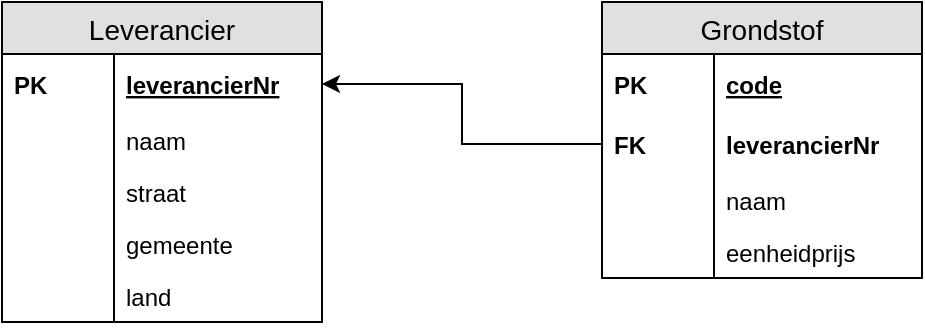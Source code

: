 <mxfile version="12.1.0" type="device" pages="1"><diagram id="USRimvOv3lP4tVwgqeB9" name="Page-1"><mxGraphModel dx="975" dy="716" grid="1" gridSize="10" guides="1" tooltips="1" connect="1" arrows="1" fold="1" page="1" pageScale="1" pageWidth="850" pageHeight="1100" math="0" shadow="0"><root><mxCell id="0"/><mxCell id="1" parent="0"/><mxCell id="BrpdMpULFXlh7TWFluzC-26" value="Leverancier" style="swimlane;fontStyle=0;childLayout=stackLayout;horizontal=1;startSize=26;fillColor=#e0e0e0;horizontalStack=0;resizeParent=1;resizeParentMax=0;resizeLast=0;collapsible=1;marginBottom=0;swimlaneFillColor=#ffffff;align=center;fontSize=14;" parent="1" vertex="1"><mxGeometry x="90" y="260" width="160" height="160" as="geometry"/></mxCell><mxCell id="BrpdMpULFXlh7TWFluzC-27" value="leverancierNr" style="shape=partialRectangle;top=0;left=0;right=0;bottom=0;align=left;verticalAlign=middle;fillColor=none;spacingLeft=60;spacingRight=4;overflow=hidden;rotatable=0;points=[[0,0.5],[1,0.5]];portConstraint=eastwest;dropTarget=0;fontStyle=5;fontSize=12;" parent="BrpdMpULFXlh7TWFluzC-26" vertex="1"><mxGeometry y="26" width="160" height="30" as="geometry"/></mxCell><mxCell id="BrpdMpULFXlh7TWFluzC-28" value="PK" style="shape=partialRectangle;fontStyle=1;top=0;left=0;bottom=0;fillColor=none;align=left;verticalAlign=middle;spacingLeft=4;spacingRight=4;overflow=hidden;rotatable=0;points=[];portConstraint=eastwest;part=1;fontSize=12;" parent="BrpdMpULFXlh7TWFluzC-27" vertex="1" connectable="0"><mxGeometry width="56" height="30" as="geometry"/></mxCell><mxCell id="BrpdMpULFXlh7TWFluzC-31" value="naam" style="shape=partialRectangle;top=0;left=0;right=0;bottom=0;align=left;verticalAlign=top;fillColor=none;spacingLeft=60;spacingRight=4;overflow=hidden;rotatable=0;points=[[0,0.5],[1,0.5]];portConstraint=eastwest;dropTarget=0;fontSize=12;" parent="BrpdMpULFXlh7TWFluzC-26" vertex="1"><mxGeometry y="56" width="160" height="26" as="geometry"/></mxCell><mxCell id="BrpdMpULFXlh7TWFluzC-32" value="" style="shape=partialRectangle;top=0;left=0;bottom=0;fillColor=none;align=left;verticalAlign=top;spacingLeft=4;spacingRight=4;overflow=hidden;rotatable=0;points=[];portConstraint=eastwest;part=1;fontSize=12;" parent="BrpdMpULFXlh7TWFluzC-31" vertex="1" connectable="0"><mxGeometry width="56" height="26" as="geometry"/></mxCell><mxCell id="BrpdMpULFXlh7TWFluzC-33" value="straat" style="shape=partialRectangle;top=0;left=0;right=0;bottom=0;align=left;verticalAlign=top;fillColor=none;spacingLeft=60;spacingRight=4;overflow=hidden;rotatable=0;points=[[0,0.5],[1,0.5]];portConstraint=eastwest;dropTarget=0;fontSize=12;" parent="BrpdMpULFXlh7TWFluzC-26" vertex="1"><mxGeometry y="82" width="160" height="26" as="geometry"/></mxCell><mxCell id="BrpdMpULFXlh7TWFluzC-34" value="" style="shape=partialRectangle;top=0;left=0;bottom=0;fillColor=none;align=left;verticalAlign=top;spacingLeft=4;spacingRight=4;overflow=hidden;rotatable=0;points=[];portConstraint=eastwest;part=1;fontSize=12;" parent="BrpdMpULFXlh7TWFluzC-33" vertex="1" connectable="0"><mxGeometry width="56" height="26" as="geometry"/></mxCell><mxCell id="BrpdMpULFXlh7TWFluzC-35" value="gemeente" style="shape=partialRectangle;top=0;left=0;right=0;bottom=0;align=left;verticalAlign=top;fillColor=none;spacingLeft=60;spacingRight=4;overflow=hidden;rotatable=0;points=[[0,0.5],[1,0.5]];portConstraint=eastwest;dropTarget=0;fontSize=12;" parent="BrpdMpULFXlh7TWFluzC-26" vertex="1"><mxGeometry y="108" width="160" height="26" as="geometry"/></mxCell><mxCell id="BrpdMpULFXlh7TWFluzC-36" value="" style="shape=partialRectangle;top=0;left=0;bottom=0;fillColor=none;align=left;verticalAlign=top;spacingLeft=4;spacingRight=4;overflow=hidden;rotatable=0;points=[];portConstraint=eastwest;part=1;fontSize=12;" parent="BrpdMpULFXlh7TWFluzC-35" vertex="1" connectable="0"><mxGeometry width="56" height="26" as="geometry"/></mxCell><mxCell id="BrpdMpULFXlh7TWFluzC-37" value="land" style="shape=partialRectangle;top=0;left=0;right=0;bottom=0;align=left;verticalAlign=top;fillColor=none;spacingLeft=60;spacingRight=4;overflow=hidden;rotatable=0;points=[[0,0.5],[1,0.5]];portConstraint=eastwest;dropTarget=0;fontSize=12;" parent="BrpdMpULFXlh7TWFluzC-26" vertex="1"><mxGeometry y="134" width="160" height="26" as="geometry"/></mxCell><mxCell id="BrpdMpULFXlh7TWFluzC-38" value="" style="shape=partialRectangle;top=0;left=0;bottom=0;fillColor=none;align=left;verticalAlign=top;spacingLeft=4;spacingRight=4;overflow=hidden;rotatable=0;points=[];portConstraint=eastwest;part=1;fontSize=12;" parent="BrpdMpULFXlh7TWFluzC-37" vertex="1" connectable="0"><mxGeometry width="56" height="26" as="geometry"/></mxCell><mxCell id="BrpdMpULFXlh7TWFluzC-39" value="Grondstof" style="swimlane;fontStyle=0;childLayout=stackLayout;horizontal=1;startSize=26;fillColor=#e0e0e0;horizontalStack=0;resizeParent=1;resizeParentMax=0;resizeLast=0;collapsible=1;marginBottom=0;swimlaneFillColor=#ffffff;align=center;fontSize=14;" parent="1" vertex="1"><mxGeometry x="390" y="260" width="160" height="138" as="geometry"/></mxCell><mxCell id="BrpdMpULFXlh7TWFluzC-40" value="code" style="shape=partialRectangle;top=0;left=0;right=0;bottom=0;align=left;verticalAlign=middle;fillColor=none;spacingLeft=60;spacingRight=4;overflow=hidden;rotatable=0;points=[[0,0.5],[1,0.5]];portConstraint=eastwest;dropTarget=0;fontStyle=5;fontSize=12;" parent="BrpdMpULFXlh7TWFluzC-39" vertex="1"><mxGeometry y="26" width="160" height="30" as="geometry"/></mxCell><mxCell id="BrpdMpULFXlh7TWFluzC-41" value="PK" style="shape=partialRectangle;fontStyle=1;top=0;left=0;bottom=0;fillColor=none;align=left;verticalAlign=middle;spacingLeft=4;spacingRight=4;overflow=hidden;rotatable=0;points=[];portConstraint=eastwest;part=1;fontSize=12;" parent="BrpdMpULFXlh7TWFluzC-40" vertex="1" connectable="0"><mxGeometry width="56" height="30" as="geometry"/></mxCell><mxCell id="BrpdMpULFXlh7TWFluzC-42" value="leverancierNr" style="shape=partialRectangle;top=0;left=0;right=0;bottom=1;align=left;verticalAlign=middle;fillColor=none;spacingLeft=60;spacingRight=4;overflow=hidden;rotatable=0;points=[[0,0.5],[1,0.5]];portConstraint=eastwest;dropTarget=0;fontStyle=1;fontSize=12;labelBorderColor=none;strokeColor=none;" parent="BrpdMpULFXlh7TWFluzC-39" vertex="1"><mxGeometry y="56" width="160" height="30" as="geometry"/></mxCell><mxCell id="BrpdMpULFXlh7TWFluzC-43" value="FK" style="shape=partialRectangle;fontStyle=1;top=0;left=0;bottom=0;fillColor=none;align=left;verticalAlign=middle;spacingLeft=4;spacingRight=4;overflow=hidden;rotatable=0;points=[];portConstraint=eastwest;part=1;fontSize=12;" parent="BrpdMpULFXlh7TWFluzC-42" vertex="1" connectable="0"><mxGeometry width="56" height="30" as="geometry"/></mxCell><mxCell id="BrpdMpULFXlh7TWFluzC-44" value="naam" style="shape=partialRectangle;top=0;left=0;right=0;bottom=0;align=left;verticalAlign=top;fillColor=none;spacingLeft=60;spacingRight=4;overflow=hidden;rotatable=0;points=[[0,0.5],[1,0.5]];portConstraint=eastwest;dropTarget=0;fontSize=12;strokeColor=#000000;" parent="BrpdMpULFXlh7TWFluzC-39" vertex="1"><mxGeometry y="86" width="160" height="26" as="geometry"/></mxCell><mxCell id="BrpdMpULFXlh7TWFluzC-45" value="" style="shape=partialRectangle;top=0;left=0;bottom=0;fillColor=none;align=left;verticalAlign=top;spacingLeft=4;spacingRight=4;overflow=hidden;rotatable=0;points=[];portConstraint=eastwest;part=1;fontSize=12;" parent="BrpdMpULFXlh7TWFluzC-44" vertex="1" connectable="0"><mxGeometry width="56" height="26" as="geometry"/></mxCell><mxCell id="BrpdMpULFXlh7TWFluzC-46" value="eenheidprijs" style="shape=partialRectangle;top=0;left=0;right=0;bottom=0;align=left;verticalAlign=top;fillColor=none;spacingLeft=60;spacingRight=4;overflow=hidden;rotatable=0;points=[[0,0.5],[1,0.5]];portConstraint=eastwest;dropTarget=0;fontSize=12;" parent="BrpdMpULFXlh7TWFluzC-39" vertex="1"><mxGeometry y="112" width="160" height="26" as="geometry"/></mxCell><mxCell id="BrpdMpULFXlh7TWFluzC-47" value="" style="shape=partialRectangle;top=0;left=0;bottom=0;fillColor=none;align=left;verticalAlign=top;spacingLeft=4;spacingRight=4;overflow=hidden;rotatable=0;points=[];portConstraint=eastwest;part=1;fontSize=12;" parent="BrpdMpULFXlh7TWFluzC-46" vertex="1" connectable="0"><mxGeometry width="56" height="26" as="geometry"/></mxCell><mxCell id="BrpdMpULFXlh7TWFluzC-48" style="edgeStyle=orthogonalEdgeStyle;rounded=0;orthogonalLoop=1;jettySize=auto;html=1;exitX=0;exitY=0.5;exitDx=0;exitDy=0;entryX=1;entryY=0.5;entryDx=0;entryDy=0;endArrow=classic;endFill=1;" parent="1" source="BrpdMpULFXlh7TWFluzC-42" target="BrpdMpULFXlh7TWFluzC-27" edge="1"><mxGeometry relative="1" as="geometry"/></mxCell></root></mxGraphModel></diagram></mxfile>